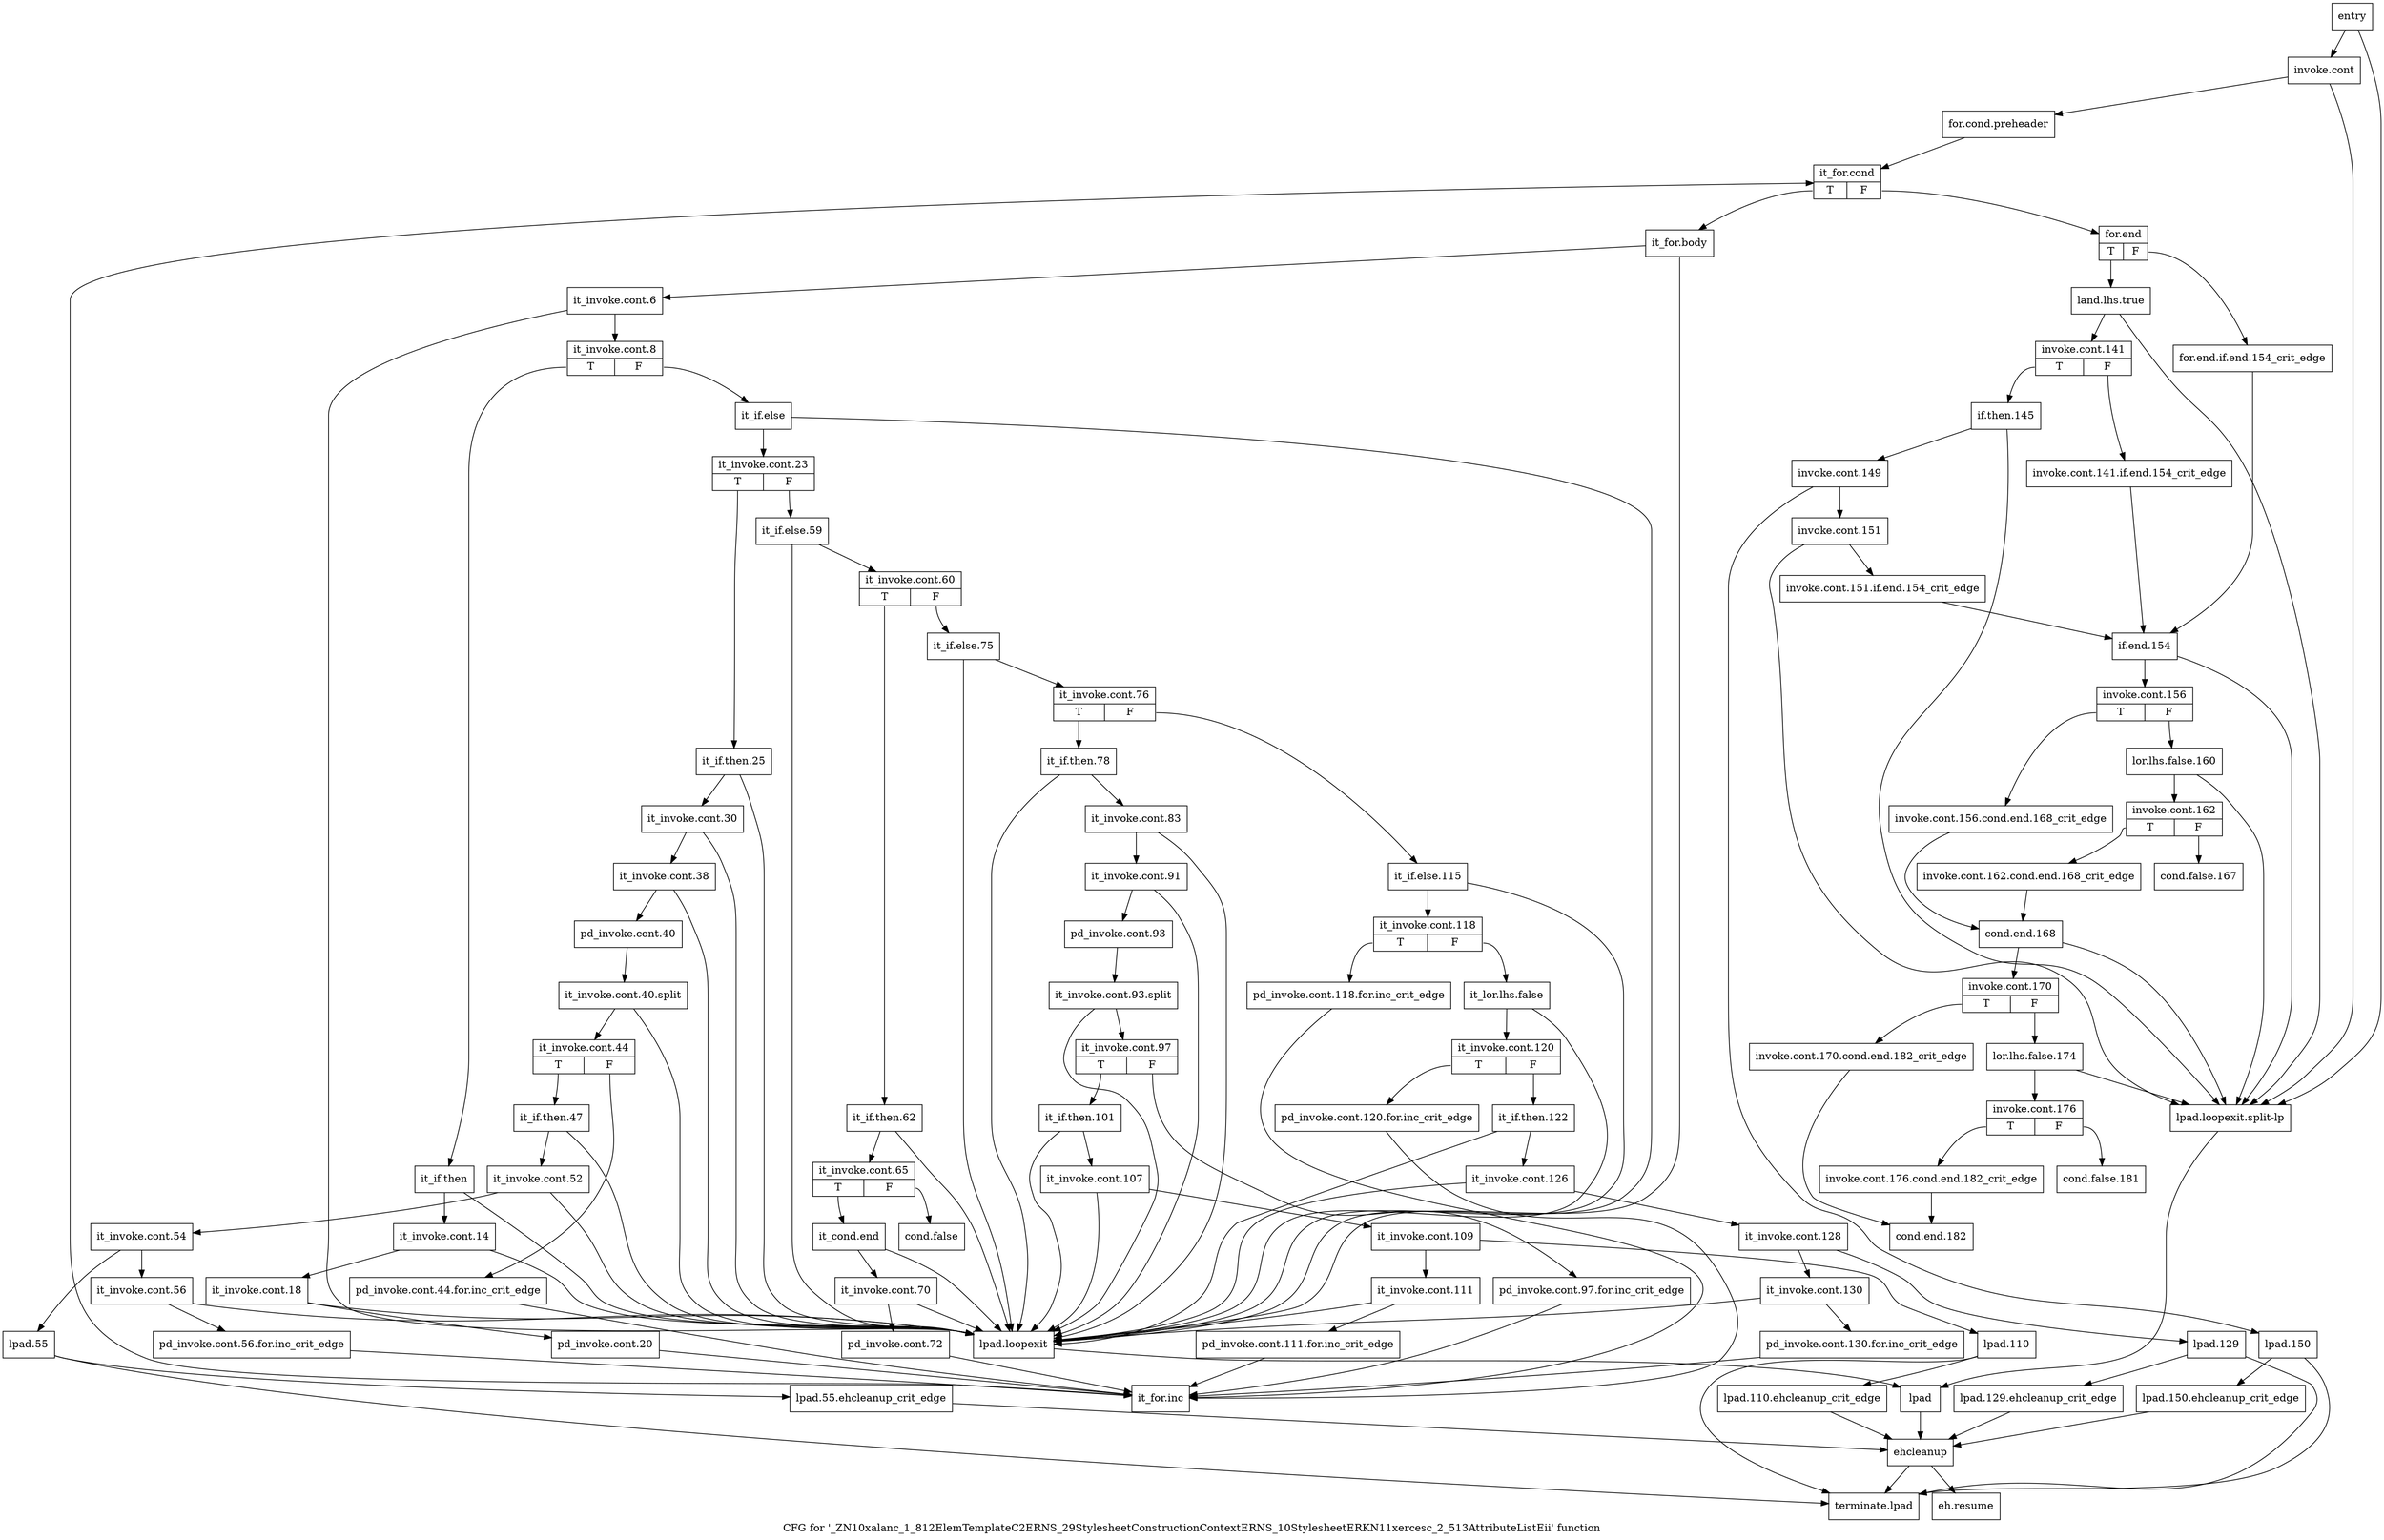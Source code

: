 digraph "CFG for '_ZN10xalanc_1_812ElemTemplateC2ERNS_29StylesheetConstructionContextERNS_10StylesheetERKN11xercesc_2_513AttributeListEii' function" {
	label="CFG for '_ZN10xalanc_1_812ElemTemplateC2ERNS_29StylesheetConstructionContextERNS_10StylesheetERKN11xercesc_2_513AttributeListEii' function";

	Node0x7306a20 [shape=record,label="{entry}"];
	Node0x7306a20 -> Node0x7306a70;
	Node0x7306a20 -> Node0x7306de0;
	Node0x7306a70 [shape=record,label="{invoke.cont}"];
	Node0x7306a70 -> Node0x7306ac0;
	Node0x7306a70 -> Node0x7306de0;
	Node0x7306ac0 [shape=record,label="{for.cond.preheader}"];
	Node0x7306ac0 -> Node0x7306b10;
	Node0x7306b10 [shape=record,label="{it_for.cond|{<s0>T|<s1>F}}"];
	Node0x7306b10:s0 -> Node0x7306b60;
	Node0x7306b10:s1 -> Node0x7307ec0;
	Node0x7306b60 [shape=record,label="{it_for.body}"];
	Node0x7306b60 -> Node0x7306bb0;
	Node0x7306b60 -> Node0x7306d90;
	Node0x7306bb0 [shape=record,label="{it_invoke.cont.6}"];
	Node0x7306bb0 -> Node0x7306c00;
	Node0x7306bb0 -> Node0x7306d90;
	Node0x7306c00 [shape=record,label="{it_invoke.cont.8|{<s0>T|<s1>F}}"];
	Node0x7306c00:s0 -> Node0x7306c50;
	Node0x7306c00:s1 -> Node0x7306e80;
	Node0x7306c50 [shape=record,label="{it_if.then}"];
	Node0x7306c50 -> Node0x7306ca0;
	Node0x7306c50 -> Node0x7306d90;
	Node0x7306ca0 [shape=record,label="{it_invoke.cont.14}"];
	Node0x7306ca0 -> Node0x7306cf0;
	Node0x7306ca0 -> Node0x7306d90;
	Node0x7306cf0 [shape=record,label="{it_invoke.cont.18}"];
	Node0x7306cf0 -> Node0x7306d40;
	Node0x7306cf0 -> Node0x7306d90;
	Node0x7306d40 [shape=record,label="{pd_invoke.cont.20}"];
	Node0x7306d40 -> Node0x7307e70;
	Node0x7306d90 [shape=record,label="{lpad.loopexit}"];
	Node0x7306d90 -> Node0x7306e30;
	Node0x7306de0 [shape=record,label="{lpad.loopexit.split-lp}"];
	Node0x7306de0 -> Node0x7306e30;
	Node0x7306e30 [shape=record,label="{lpad}"];
	Node0x7306e30 -> Node0x73086e0;
	Node0x7306e80 [shape=record,label="{it_if.else}"];
	Node0x7306e80 -> Node0x7306ed0;
	Node0x7306e80 -> Node0x7306d90;
	Node0x7306ed0 [shape=record,label="{it_invoke.cont.23|{<s0>T|<s1>F}}"];
	Node0x7306ed0:s0 -> Node0x7306f20;
	Node0x7306ed0:s1 -> Node0x7307330;
	Node0x7306f20 [shape=record,label="{it_if.then.25}"];
	Node0x7306f20 -> Node0x7306f70;
	Node0x7306f20 -> Node0x7306d90;
	Node0x7306f70 [shape=record,label="{it_invoke.cont.30}"];
	Node0x7306f70 -> Node0x7306fc0;
	Node0x7306f70 -> Node0x7306d90;
	Node0x7306fc0 [shape=record,label="{it_invoke.cont.38}"];
	Node0x7306fc0 -> Node0x7307010;
	Node0x7306fc0 -> Node0x7306d90;
	Node0x7307010 [shape=record,label="{pd_invoke.cont.40}"];
	Node0x7307010 -> Node0xc001890;
	Node0xc001890 [shape=record,label="{it_invoke.cont.40.split}"];
	Node0xc001890 -> Node0x7307060;
	Node0xc001890 -> Node0x7306d90;
	Node0x7307060 [shape=record,label="{it_invoke.cont.44|{<s0>T|<s1>F}}"];
	Node0x7307060:s0 -> Node0x7307100;
	Node0x7307060:s1 -> Node0x73070b0;
	Node0x73070b0 [shape=record,label="{pd_invoke.cont.44.for.inc_crit_edge}"];
	Node0x73070b0 -> Node0x7307e70;
	Node0x7307100 [shape=record,label="{it_if.then.47}"];
	Node0x7307100 -> Node0x7307150;
	Node0x7307100 -> Node0x7306d90;
	Node0x7307150 [shape=record,label="{it_invoke.cont.52}"];
	Node0x7307150 -> Node0x73071a0;
	Node0x7307150 -> Node0x7306d90;
	Node0x73071a0 [shape=record,label="{it_invoke.cont.54}"];
	Node0x73071a0 -> Node0x73071f0;
	Node0x73071a0 -> Node0x7307290;
	Node0x73071f0 [shape=record,label="{it_invoke.cont.56}"];
	Node0x73071f0 -> Node0x7307240;
	Node0x73071f0 -> Node0x7306d90;
	Node0x7307240 [shape=record,label="{pd_invoke.cont.56.for.inc_crit_edge}"];
	Node0x7307240 -> Node0x7307e70;
	Node0x7307290 [shape=record,label="{lpad.55}"];
	Node0x7307290 -> Node0x73072e0;
	Node0x7307290 -> Node0x7308780;
	Node0x73072e0 [shape=record,label="{lpad.55.ehcleanup_crit_edge}"];
	Node0x73072e0 -> Node0x73086e0;
	Node0x7307330 [shape=record,label="{it_if.else.59}"];
	Node0x7307330 -> Node0x7307380;
	Node0x7307330 -> Node0x7306d90;
	Node0x7307380 [shape=record,label="{it_invoke.cont.60|{<s0>T|<s1>F}}"];
	Node0x7307380:s0 -> Node0x73073d0;
	Node0x7307380:s1 -> Node0x73075b0;
	Node0x73073d0 [shape=record,label="{it_if.then.62}"];
	Node0x73073d0 -> Node0x7307420;
	Node0x73073d0 -> Node0x7306d90;
	Node0x7307420 [shape=record,label="{it_invoke.cont.65|{<s0>T|<s1>F}}"];
	Node0x7307420:s0 -> Node0x73074c0;
	Node0x7307420:s1 -> Node0x7307470;
	Node0x7307470 [shape=record,label="{cond.false}"];
	Node0x73074c0 [shape=record,label="{it_cond.end}"];
	Node0x73074c0 -> Node0x7307510;
	Node0x73074c0 -> Node0x7306d90;
	Node0x7307510 [shape=record,label="{it_invoke.cont.70}"];
	Node0x7307510 -> Node0x7307560;
	Node0x7307510 -> Node0x7306d90;
	Node0x7307560 [shape=record,label="{pd_invoke.cont.72}"];
	Node0x7307560 -> Node0x7307e70;
	Node0x73075b0 [shape=record,label="{it_if.else.75}"];
	Node0x73075b0 -> Node0x7307600;
	Node0x73075b0 -> Node0x7306d90;
	Node0x7307600 [shape=record,label="{it_invoke.cont.76|{<s0>T|<s1>F}}"];
	Node0x7307600:s0 -> Node0x7307650;
	Node0x7307600:s1 -> Node0x7307a60;
	Node0x7307650 [shape=record,label="{it_if.then.78}"];
	Node0x7307650 -> Node0x73076a0;
	Node0x7307650 -> Node0x7306d90;
	Node0x73076a0 [shape=record,label="{it_invoke.cont.83}"];
	Node0x73076a0 -> Node0x73076f0;
	Node0x73076a0 -> Node0x7306d90;
	Node0x73076f0 [shape=record,label="{it_invoke.cont.91}"];
	Node0x73076f0 -> Node0x7307740;
	Node0x73076f0 -> Node0x7306d90;
	Node0x7307740 [shape=record,label="{pd_invoke.cont.93}"];
	Node0x7307740 -> Node0xbf57cd0;
	Node0xbf57cd0 [shape=record,label="{it_invoke.cont.93.split}"];
	Node0xbf57cd0 -> Node0x7307790;
	Node0xbf57cd0 -> Node0x7306d90;
	Node0x7307790 [shape=record,label="{it_invoke.cont.97|{<s0>T|<s1>F}}"];
	Node0x7307790:s0 -> Node0x7307830;
	Node0x7307790:s1 -> Node0x73077e0;
	Node0x73077e0 [shape=record,label="{pd_invoke.cont.97.for.inc_crit_edge}"];
	Node0x73077e0 -> Node0x7307e70;
	Node0x7307830 [shape=record,label="{it_if.then.101}"];
	Node0x7307830 -> Node0x7307880;
	Node0x7307830 -> Node0x7306d90;
	Node0x7307880 [shape=record,label="{it_invoke.cont.107}"];
	Node0x7307880 -> Node0x73078d0;
	Node0x7307880 -> Node0x7306d90;
	Node0x73078d0 [shape=record,label="{it_invoke.cont.109}"];
	Node0x73078d0 -> Node0x7307920;
	Node0x73078d0 -> Node0x73079c0;
	Node0x7307920 [shape=record,label="{it_invoke.cont.111}"];
	Node0x7307920 -> Node0x7307970;
	Node0x7307920 -> Node0x7306d90;
	Node0x7307970 [shape=record,label="{pd_invoke.cont.111.for.inc_crit_edge}"];
	Node0x7307970 -> Node0x7307e70;
	Node0x73079c0 [shape=record,label="{lpad.110}"];
	Node0x73079c0 -> Node0x7307a10;
	Node0x73079c0 -> Node0x7308780;
	Node0x7307a10 [shape=record,label="{lpad.110.ehcleanup_crit_edge}"];
	Node0x7307a10 -> Node0x73086e0;
	Node0x7307a60 [shape=record,label="{it_if.else.115}"];
	Node0x7307a60 -> Node0x7307ab0;
	Node0x7307a60 -> Node0x7306d90;
	Node0x7307ab0 [shape=record,label="{it_invoke.cont.118|{<s0>T|<s1>F}}"];
	Node0x7307ab0:s0 -> Node0x7307b00;
	Node0x7307ab0:s1 -> Node0x7307b50;
	Node0x7307b00 [shape=record,label="{pd_invoke.cont.118.for.inc_crit_edge}"];
	Node0x7307b00 -> Node0x7307e70;
	Node0x7307b50 [shape=record,label="{it_lor.lhs.false}"];
	Node0x7307b50 -> Node0x7307ba0;
	Node0x7307b50 -> Node0x7306d90;
	Node0x7307ba0 [shape=record,label="{it_invoke.cont.120|{<s0>T|<s1>F}}"];
	Node0x7307ba0:s0 -> Node0x7307bf0;
	Node0x7307ba0:s1 -> Node0x7307c40;
	Node0x7307bf0 [shape=record,label="{pd_invoke.cont.120.for.inc_crit_edge}"];
	Node0x7307bf0 -> Node0x7307e70;
	Node0x7307c40 [shape=record,label="{it_if.then.122}"];
	Node0x7307c40 -> Node0x7307c90;
	Node0x7307c40 -> Node0x7306d90;
	Node0x7307c90 [shape=record,label="{it_invoke.cont.126}"];
	Node0x7307c90 -> Node0x7307ce0;
	Node0x7307c90 -> Node0x7306d90;
	Node0x7307ce0 [shape=record,label="{it_invoke.cont.128}"];
	Node0x7307ce0 -> Node0x7307d30;
	Node0x7307ce0 -> Node0x7307dd0;
	Node0x7307d30 [shape=record,label="{it_invoke.cont.130}"];
	Node0x7307d30 -> Node0x7307d80;
	Node0x7307d30 -> Node0x7306d90;
	Node0x7307d80 [shape=record,label="{pd_invoke.cont.130.for.inc_crit_edge}"];
	Node0x7307d80 -> Node0x7307e70;
	Node0x7307dd0 [shape=record,label="{lpad.129}"];
	Node0x7307dd0 -> Node0x7307e20;
	Node0x7307dd0 -> Node0x7308780;
	Node0x7307e20 [shape=record,label="{lpad.129.ehcleanup_crit_edge}"];
	Node0x7307e20 -> Node0x73086e0;
	Node0x7307e70 [shape=record,label="{it_for.inc}"];
	Node0x7307e70 -> Node0x7306b10;
	Node0x7307ec0 [shape=record,label="{for.end|{<s0>T|<s1>F}}"];
	Node0x7307ec0:s0 -> Node0x7307f60;
	Node0x7307ec0:s1 -> Node0x7307f10;
	Node0x7307f10 [shape=record,label="{for.end.if.end.154_crit_edge}"];
	Node0x7307f10 -> Node0x7308230;
	Node0x7307f60 [shape=record,label="{land.lhs.true}"];
	Node0x7307f60 -> Node0x7307fb0;
	Node0x7307f60 -> Node0x7306de0;
	Node0x7307fb0 [shape=record,label="{invoke.cont.141|{<s0>T|<s1>F}}"];
	Node0x7307fb0:s0 -> Node0x7308050;
	Node0x7307fb0:s1 -> Node0x7308000;
	Node0x7308000 [shape=record,label="{invoke.cont.141.if.end.154_crit_edge}"];
	Node0x7308000 -> Node0x7308230;
	Node0x7308050 [shape=record,label="{if.then.145}"];
	Node0x7308050 -> Node0x73080a0;
	Node0x7308050 -> Node0x7306de0;
	Node0x73080a0 [shape=record,label="{invoke.cont.149}"];
	Node0x73080a0 -> Node0x73080f0;
	Node0x73080a0 -> Node0x7308190;
	Node0x73080f0 [shape=record,label="{invoke.cont.151}"];
	Node0x73080f0 -> Node0x7308140;
	Node0x73080f0 -> Node0x7306de0;
	Node0x7308140 [shape=record,label="{invoke.cont.151.if.end.154_crit_edge}"];
	Node0x7308140 -> Node0x7308230;
	Node0x7308190 [shape=record,label="{lpad.150}"];
	Node0x7308190 -> Node0x73081e0;
	Node0x7308190 -> Node0x7308780;
	Node0x73081e0 [shape=record,label="{lpad.150.ehcleanup_crit_edge}"];
	Node0x73081e0 -> Node0x73086e0;
	Node0x7308230 [shape=record,label="{if.end.154}"];
	Node0x7308230 -> Node0x7308280;
	Node0x7308230 -> Node0x7306de0;
	Node0x7308280 [shape=record,label="{invoke.cont.156|{<s0>T|<s1>F}}"];
	Node0x7308280:s0 -> Node0x73082d0;
	Node0x7308280:s1 -> Node0x7308320;
	Node0x73082d0 [shape=record,label="{invoke.cont.156.cond.end.168_crit_edge}"];
	Node0x73082d0 -> Node0x7308460;
	Node0x7308320 [shape=record,label="{lor.lhs.false.160}"];
	Node0x7308320 -> Node0x7308370;
	Node0x7308320 -> Node0x7306de0;
	Node0x7308370 [shape=record,label="{invoke.cont.162|{<s0>T|<s1>F}}"];
	Node0x7308370:s0 -> Node0x73083c0;
	Node0x7308370:s1 -> Node0x7308410;
	Node0x73083c0 [shape=record,label="{invoke.cont.162.cond.end.168_crit_edge}"];
	Node0x73083c0 -> Node0x7308460;
	Node0x7308410 [shape=record,label="{cond.false.167}"];
	Node0x7308460 [shape=record,label="{cond.end.168}"];
	Node0x7308460 -> Node0x73084b0;
	Node0x7308460 -> Node0x7306de0;
	Node0x73084b0 [shape=record,label="{invoke.cont.170|{<s0>T|<s1>F}}"];
	Node0x73084b0:s0 -> Node0x7308500;
	Node0x73084b0:s1 -> Node0x7308550;
	Node0x7308500 [shape=record,label="{invoke.cont.170.cond.end.182_crit_edge}"];
	Node0x7308500 -> Node0x7308690;
	Node0x7308550 [shape=record,label="{lor.lhs.false.174}"];
	Node0x7308550 -> Node0x73085a0;
	Node0x7308550 -> Node0x7306de0;
	Node0x73085a0 [shape=record,label="{invoke.cont.176|{<s0>T|<s1>F}}"];
	Node0x73085a0:s0 -> Node0x73085f0;
	Node0x73085a0:s1 -> Node0x7308640;
	Node0x73085f0 [shape=record,label="{invoke.cont.176.cond.end.182_crit_edge}"];
	Node0x73085f0 -> Node0x7308690;
	Node0x7308640 [shape=record,label="{cond.false.181}"];
	Node0x7308690 [shape=record,label="{cond.end.182}"];
	Node0x73086e0 [shape=record,label="{ehcleanup}"];
	Node0x73086e0 -> Node0x7308730;
	Node0x73086e0 -> Node0x7308780;
	Node0x7308730 [shape=record,label="{eh.resume}"];
	Node0x7308780 [shape=record,label="{terminate.lpad}"];
}
